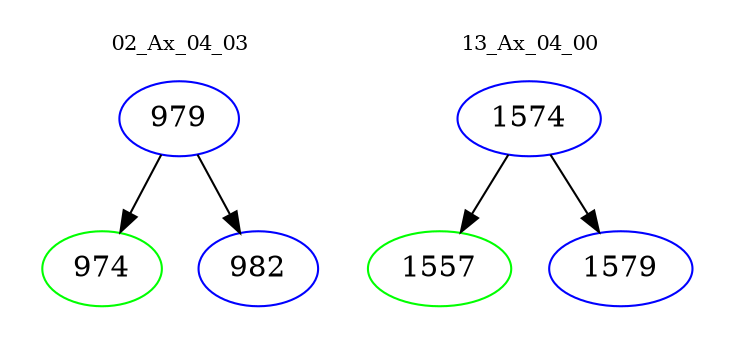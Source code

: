 digraph{
subgraph cluster_0 {
color = white
label = "02_Ax_04_03";
fontsize=10;
T0_979 [label="979", color="blue"]
T0_979 -> T0_974 [color="black"]
T0_974 [label="974", color="green"]
T0_979 -> T0_982 [color="black"]
T0_982 [label="982", color="blue"]
}
subgraph cluster_1 {
color = white
label = "13_Ax_04_00";
fontsize=10;
T1_1574 [label="1574", color="blue"]
T1_1574 -> T1_1557 [color="black"]
T1_1557 [label="1557", color="green"]
T1_1574 -> T1_1579 [color="black"]
T1_1579 [label="1579", color="blue"]
}
}
